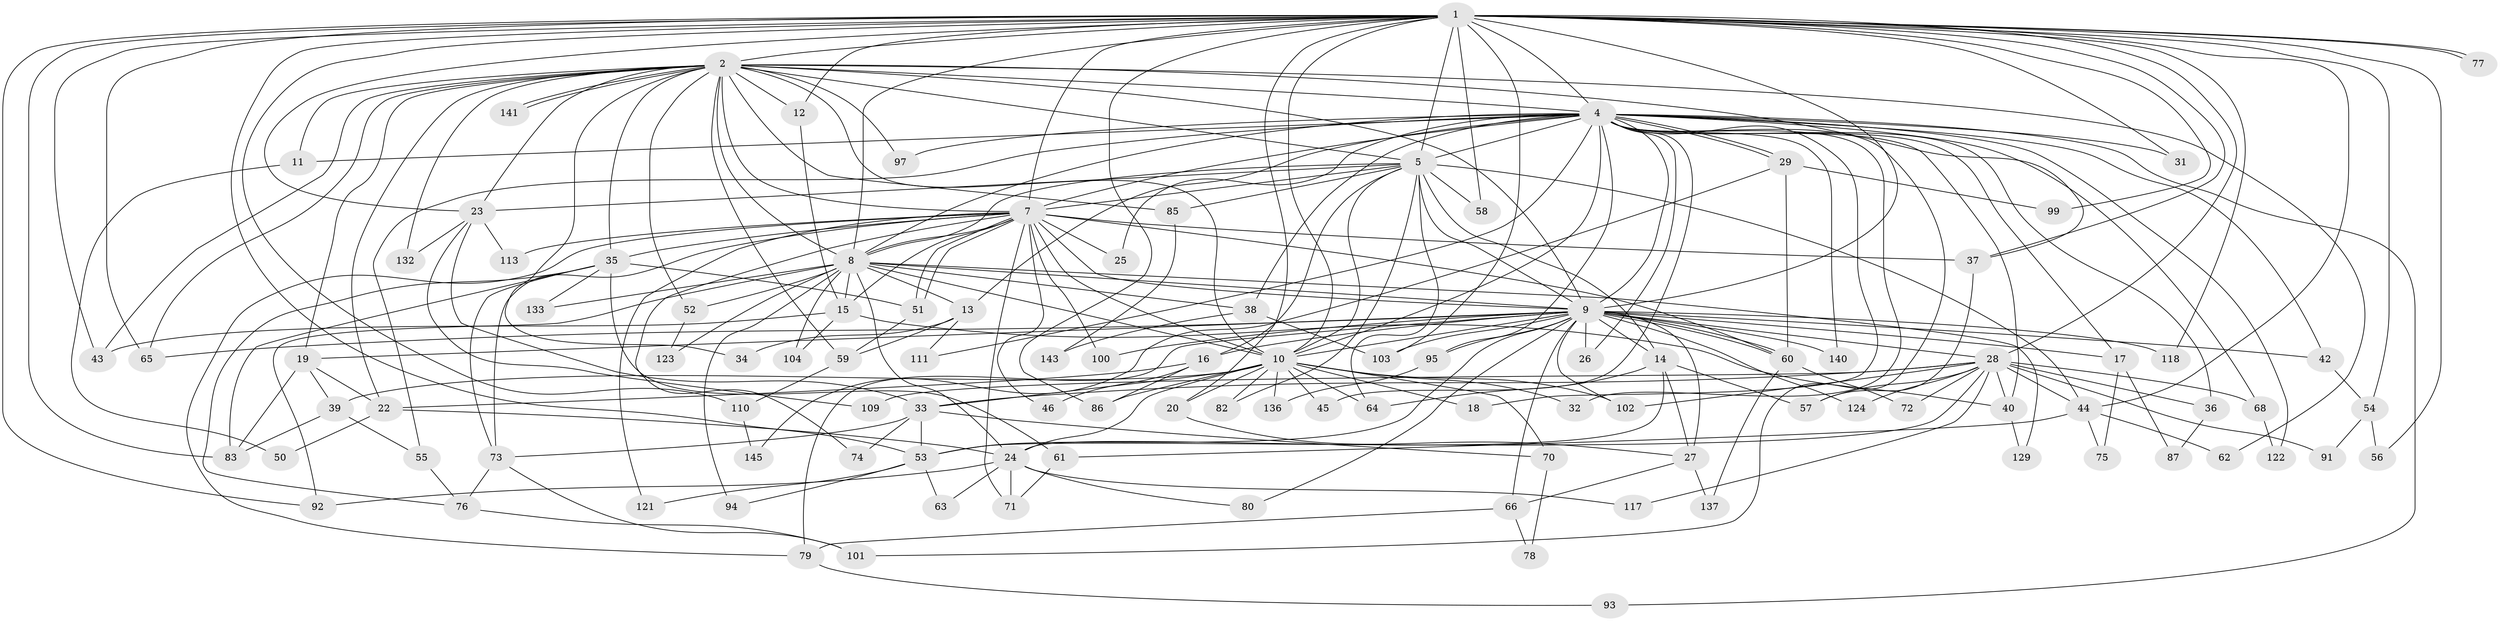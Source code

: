 // Generated by graph-tools (version 1.1) at 2025/51/02/27/25 19:51:53]
// undirected, 106 vertices, 255 edges
graph export_dot {
graph [start="1"]
  node [color=gray90,style=filled];
  1 [super="+3"];
  2 [super="+30"];
  4 [super="+6"];
  5 [super="+126"];
  7 [super="+127"];
  8 [super="+106"];
  9 [super="+67"];
  10 [super="+120"];
  11;
  12;
  13 [super="+112"];
  14 [super="+48"];
  15 [super="+21"];
  16 [super="+130"];
  17 [super="+41"];
  18 [super="+107"];
  19 [super="+138"];
  20;
  22 [super="+98"];
  23 [super="+90"];
  24 [super="+89"];
  25;
  26;
  27 [super="+47"];
  28 [super="+116"];
  29 [super="+69"];
  31;
  32;
  33 [super="+49"];
  34;
  35 [super="+125"];
  36;
  37 [super="+139"];
  38;
  39;
  40 [super="+81"];
  42;
  43 [super="+105"];
  44 [super="+128"];
  45;
  46;
  50;
  51 [super="+84"];
  52;
  53 [super="+88"];
  54;
  55;
  56;
  57 [super="+108"];
  58;
  59;
  60 [super="+135"];
  61;
  62;
  63;
  64 [super="+142"];
  65 [super="+115"];
  66 [super="+144"];
  68;
  70;
  71 [super="+131"];
  72;
  73 [super="+119"];
  74;
  75;
  76;
  77;
  78;
  79;
  80;
  82;
  83 [super="+96"];
  85;
  86;
  87;
  91;
  92;
  93;
  94;
  95;
  97;
  99;
  100;
  101 [super="+134"];
  102;
  103 [super="+114"];
  104;
  109;
  110;
  111;
  113;
  117;
  118;
  121;
  122;
  123;
  124;
  129;
  132;
  133;
  136;
  137;
  140;
  141;
  143;
  145;
  1 -- 2 [weight=2];
  1 -- 4 [weight=4];
  1 -- 5 [weight=2];
  1 -- 7 [weight=2];
  1 -- 8 [weight=2];
  1 -- 9 [weight=2];
  1 -- 10 [weight=2];
  1 -- 12;
  1 -- 23;
  1 -- 28;
  1 -- 31;
  1 -- 54;
  1 -- 56;
  1 -- 77;
  1 -- 77;
  1 -- 86;
  1 -- 92;
  1 -- 99;
  1 -- 110;
  1 -- 118;
  1 -- 44;
  1 -- 65;
  1 -- 37;
  1 -- 20;
  1 -- 53;
  1 -- 58;
  1 -- 83;
  1 -- 103;
  1 -- 43;
  2 -- 4 [weight=2];
  2 -- 5;
  2 -- 7 [weight=2];
  2 -- 8;
  2 -- 9;
  2 -- 10;
  2 -- 11;
  2 -- 12;
  2 -- 19;
  2 -- 22;
  2 -- 35;
  2 -- 37;
  2 -- 43;
  2 -- 52;
  2 -- 59;
  2 -- 62;
  2 -- 85;
  2 -- 97;
  2 -- 132;
  2 -- 141;
  2 -- 141;
  2 -- 23;
  2 -- 34;
  2 -- 65;
  4 -- 5 [weight=3];
  4 -- 7 [weight=3];
  4 -- 8 [weight=2];
  4 -- 9 [weight=2];
  4 -- 10 [weight=2];
  4 -- 13;
  4 -- 17 [weight=2];
  4 -- 25;
  4 -- 29;
  4 -- 29;
  4 -- 31;
  4 -- 32;
  4 -- 36;
  4 -- 40;
  4 -- 45;
  4 -- 55;
  4 -- 95;
  4 -- 97;
  4 -- 101;
  4 -- 111;
  4 -- 68;
  4 -- 11;
  4 -- 140;
  4 -- 18;
  4 -- 26;
  4 -- 93;
  4 -- 38;
  4 -- 42;
  4 -- 122;
  5 -- 7;
  5 -- 8;
  5 -- 9 [weight=2];
  5 -- 10;
  5 -- 14;
  5 -- 16;
  5 -- 23;
  5 -- 44;
  5 -- 58;
  5 -- 64;
  5 -- 82;
  5 -- 85;
  7 -- 8;
  7 -- 9;
  7 -- 10;
  7 -- 15;
  7 -- 25;
  7 -- 35;
  7 -- 46;
  7 -- 51;
  7 -- 51;
  7 -- 73;
  7 -- 74;
  7 -- 79;
  7 -- 100;
  7 -- 113;
  7 -- 121;
  7 -- 60;
  7 -- 37;
  7 -- 71;
  8 -- 9;
  8 -- 10;
  8 -- 13;
  8 -- 15;
  8 -- 38;
  8 -- 52;
  8 -- 94;
  8 -- 104;
  8 -- 123;
  8 -- 129;
  8 -- 133;
  8 -- 92;
  8 -- 24;
  9 -- 10;
  9 -- 14;
  9 -- 16;
  9 -- 19;
  9 -- 26;
  9 -- 28;
  9 -- 42;
  9 -- 53;
  9 -- 60;
  9 -- 60;
  9 -- 65;
  9 -- 66;
  9 -- 79;
  9 -- 80;
  9 -- 95;
  9 -- 100;
  9 -- 102;
  9 -- 103;
  9 -- 118;
  9 -- 124;
  9 -- 140;
  9 -- 27;
  9 -- 17;
  10 -- 18 [weight=2];
  10 -- 20;
  10 -- 24;
  10 -- 32;
  10 -- 33;
  10 -- 39;
  10 -- 45;
  10 -- 70;
  10 -- 82;
  10 -- 86;
  10 -- 136;
  10 -- 102;
  10 -- 64;
  11 -- 50;
  12 -- 15;
  13 -- 34;
  13 -- 111;
  13 -- 59;
  14 -- 27;
  14 -- 57;
  14 -- 64;
  14 -- 24;
  15 -- 43;
  15 -- 104;
  15 -- 40;
  16 -- 22;
  16 -- 46;
  16 -- 86;
  17 -- 75;
  17 -- 87;
  19 -- 39;
  19 -- 83;
  19 -- 22;
  20 -- 27;
  22 -- 24;
  22 -- 50;
  23 -- 33;
  23 -- 113;
  23 -- 132;
  23 -- 109;
  24 -- 63;
  24 -- 71;
  24 -- 80;
  24 -- 92;
  24 -- 117;
  27 -- 66;
  27 -- 137;
  28 -- 36;
  28 -- 40;
  28 -- 44;
  28 -- 57;
  28 -- 68;
  28 -- 72;
  28 -- 91;
  28 -- 102;
  28 -- 109;
  28 -- 117;
  28 -- 124;
  28 -- 33;
  28 -- 53;
  29 -- 99;
  29 -- 145;
  29 -- 60;
  33 -- 70;
  33 -- 74;
  33 -- 53;
  33 -- 73;
  35 -- 61;
  35 -- 73;
  35 -- 83;
  35 -- 76;
  35 -- 133;
  35 -- 51;
  36 -- 87;
  37 -- 57;
  38 -- 103;
  38 -- 143;
  39 -- 55;
  39 -- 83;
  40 -- 129;
  42 -- 54;
  44 -- 61;
  44 -- 62;
  44 -- 75;
  51 -- 59;
  52 -- 123;
  53 -- 63;
  53 -- 121;
  53 -- 94;
  54 -- 56;
  54 -- 91;
  55 -- 76;
  59 -- 110;
  60 -- 72;
  60 -- 137;
  61 -- 71;
  66 -- 78;
  66 -- 79;
  68 -- 122;
  70 -- 78;
  73 -- 76;
  73 -- 101;
  76 -- 101;
  79 -- 93;
  85 -- 143;
  95 -- 136;
  110 -- 145;
}
